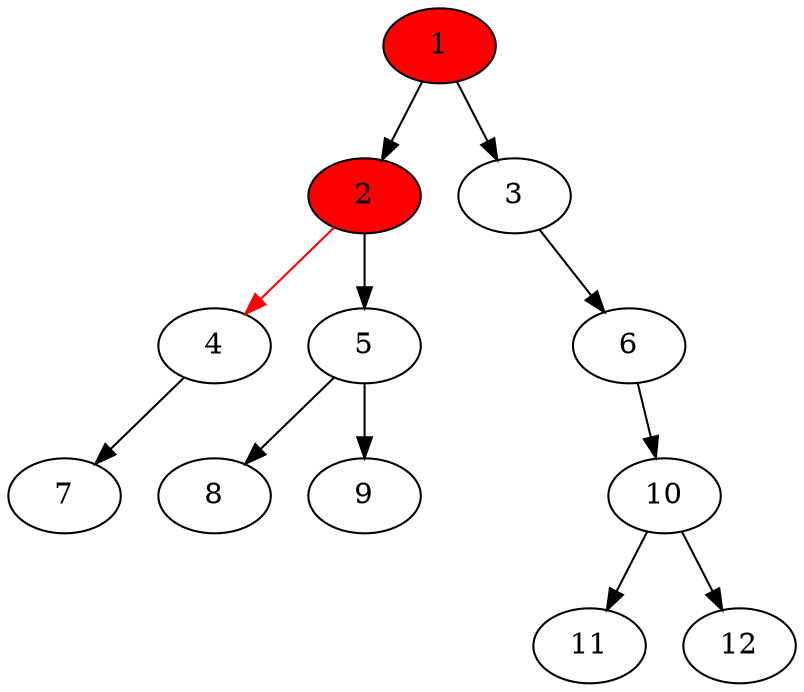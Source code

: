digraph G{
graph [ordering="out"];
C [ label = "C", style = invis ];
"1" -> "2";
"1" -> "3";
"2" -> "4"[color = red];
"2" -> "5";
"3" -> C [style=invis];
"3" -> "6";
"4" -> "7";
"4" -> C [style=invis];
"5" -> "8";
"5" -> "9";
"6" -> C [style=invis];
"6" -> "10";
"10" -> "11";
"10" -> "12";
"1" [style = filled, fillcolor = red];
"2" [style = filled, fillcolor = red];
//"3" [style = filled, fillcolor = red];
//"4" [style = filled, fillcolor = red];
//"5" [style = filled, fillcolor = red];
//"6" [style = filled, fillcolor = red];
//"7" [style = filled, fillcolor = red];
//"8" [style = filled, fillcolor = red];
//"9" [style = filled, fillcolor = red];
//"10" [style = filled, fillcolor = red];
//"11" [style = filled, fillcolor = red];
//"12" [style = filled, fillcolor = red];
}
